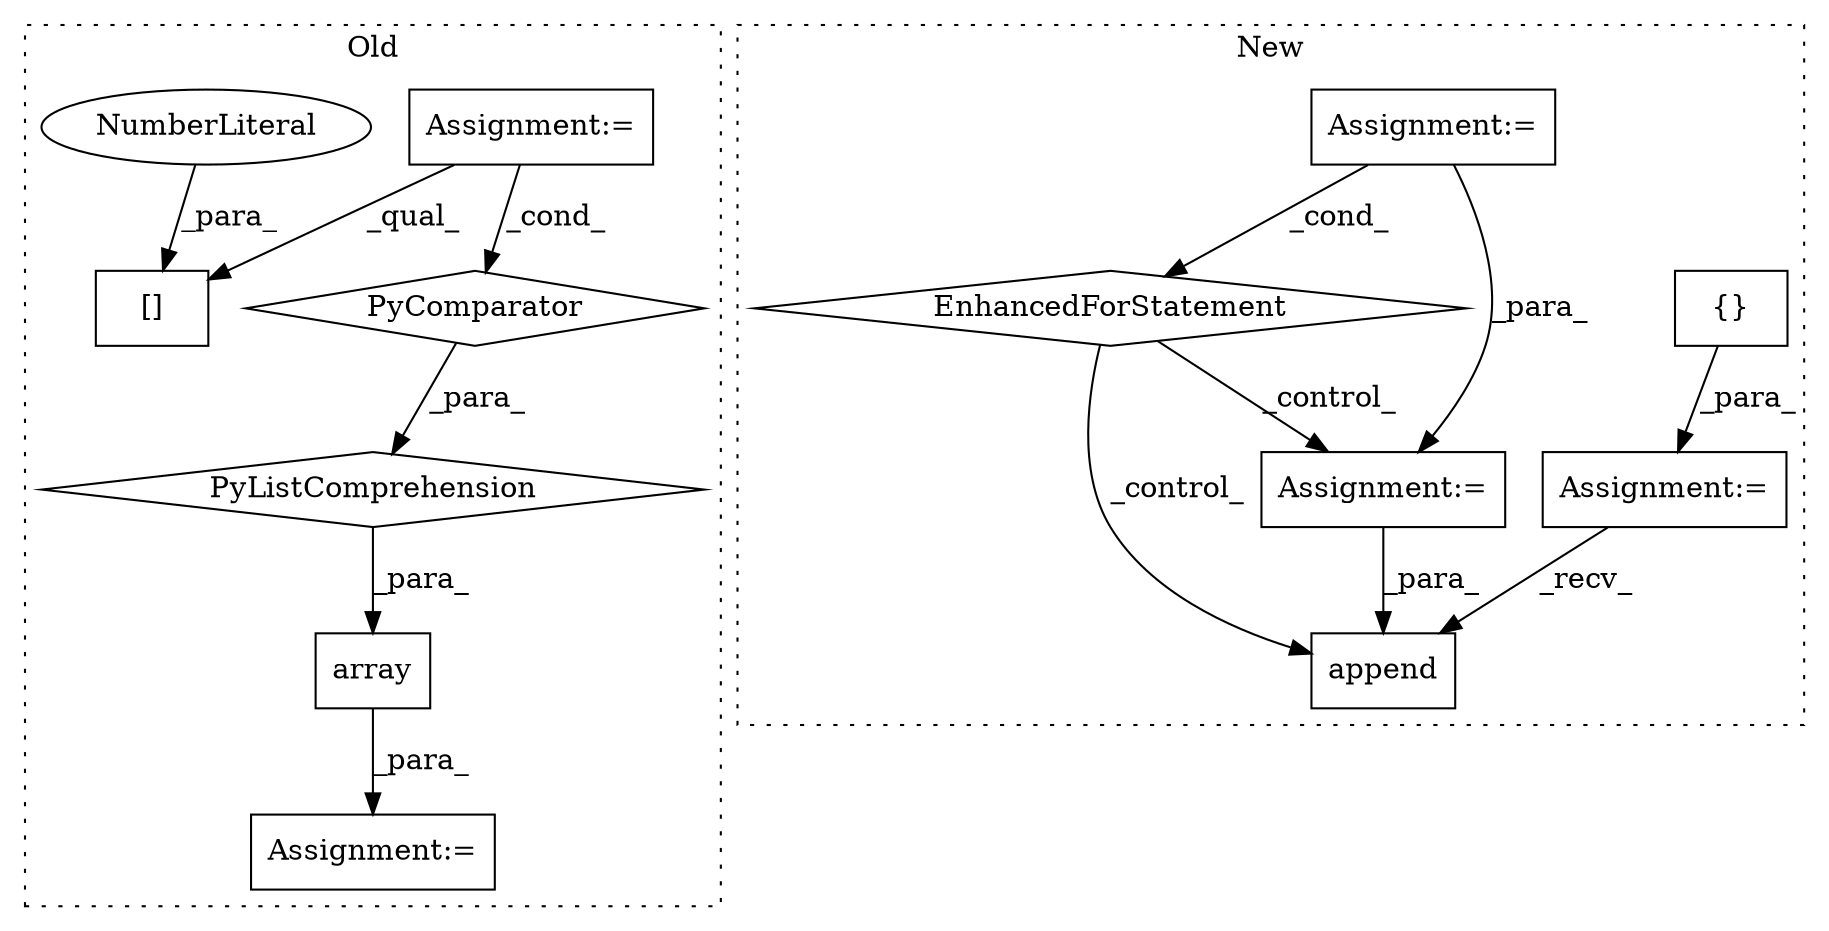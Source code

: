 digraph G {
subgraph cluster0 {
1 [label="array" a="32" s="2260,2424" l="19,-5" shape="box"];
3 [label="Assignment:=" a="7" s="2253" l="1" shape="box"];
8 [label="Assignment:=" a="7" s="2389" l="27" shape="box"];
9 [label="PyListComprehension" a="109" s="2279" l="145" shape="diamond"];
10 [label="PyComparator" a="113" s="2389" l="27" shape="diamond"];
12 [label="[]" a="2" s="2280,2314" l="33,1" shape="box"];
13 [label="NumberLiteral" a="34" s="2313" l="1" shape="ellipse"];
label = "Old";
style="dotted";
}
subgraph cluster1 {
2 [label="append" a="32" s="2142,2181" l="7,1" shape="box"];
4 [label="Assignment:=" a="7" s="1879" l="1" shape="box"];
5 [label="{}" a="4" s="1889" l="2" shape="box"];
6 [label="Assignment:=" a="7" s="1899,1975" l="57,2" shape="box"];
7 [label="EnhancedForStatement" a="70" s="1899,1975" l="57,2" shape="diamond"];
11 [label="Assignment:=" a="7" s="2087" l="1" shape="box"];
label = "New";
style="dotted";
}
1 -> 3 [label="_para_"];
4 -> 2 [label="_recv_"];
5 -> 4 [label="_para_"];
6 -> 11 [label="_para_"];
6 -> 7 [label="_cond_"];
7 -> 11 [label="_control_"];
7 -> 2 [label="_control_"];
8 -> 12 [label="_qual_"];
8 -> 10 [label="_cond_"];
9 -> 1 [label="_para_"];
10 -> 9 [label="_para_"];
11 -> 2 [label="_para_"];
13 -> 12 [label="_para_"];
}